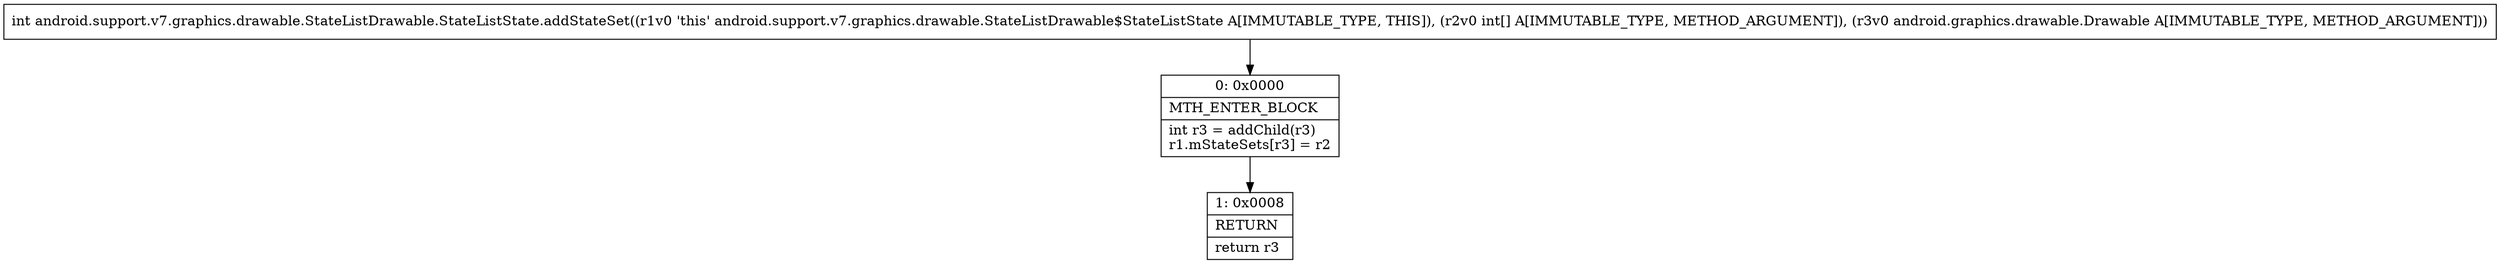 digraph "CFG forandroid.support.v7.graphics.drawable.StateListDrawable.StateListState.addStateSet([ILandroid\/graphics\/drawable\/Drawable;)I" {
Node_0 [shape=record,label="{0\:\ 0x0000|MTH_ENTER_BLOCK\l|int r3 = addChild(r3)\lr1.mStateSets[r3] = r2\l}"];
Node_1 [shape=record,label="{1\:\ 0x0008|RETURN\l|return r3\l}"];
MethodNode[shape=record,label="{int android.support.v7.graphics.drawable.StateListDrawable.StateListState.addStateSet((r1v0 'this' android.support.v7.graphics.drawable.StateListDrawable$StateListState A[IMMUTABLE_TYPE, THIS]), (r2v0 int[] A[IMMUTABLE_TYPE, METHOD_ARGUMENT]), (r3v0 android.graphics.drawable.Drawable A[IMMUTABLE_TYPE, METHOD_ARGUMENT])) }"];
MethodNode -> Node_0;
Node_0 -> Node_1;
}

